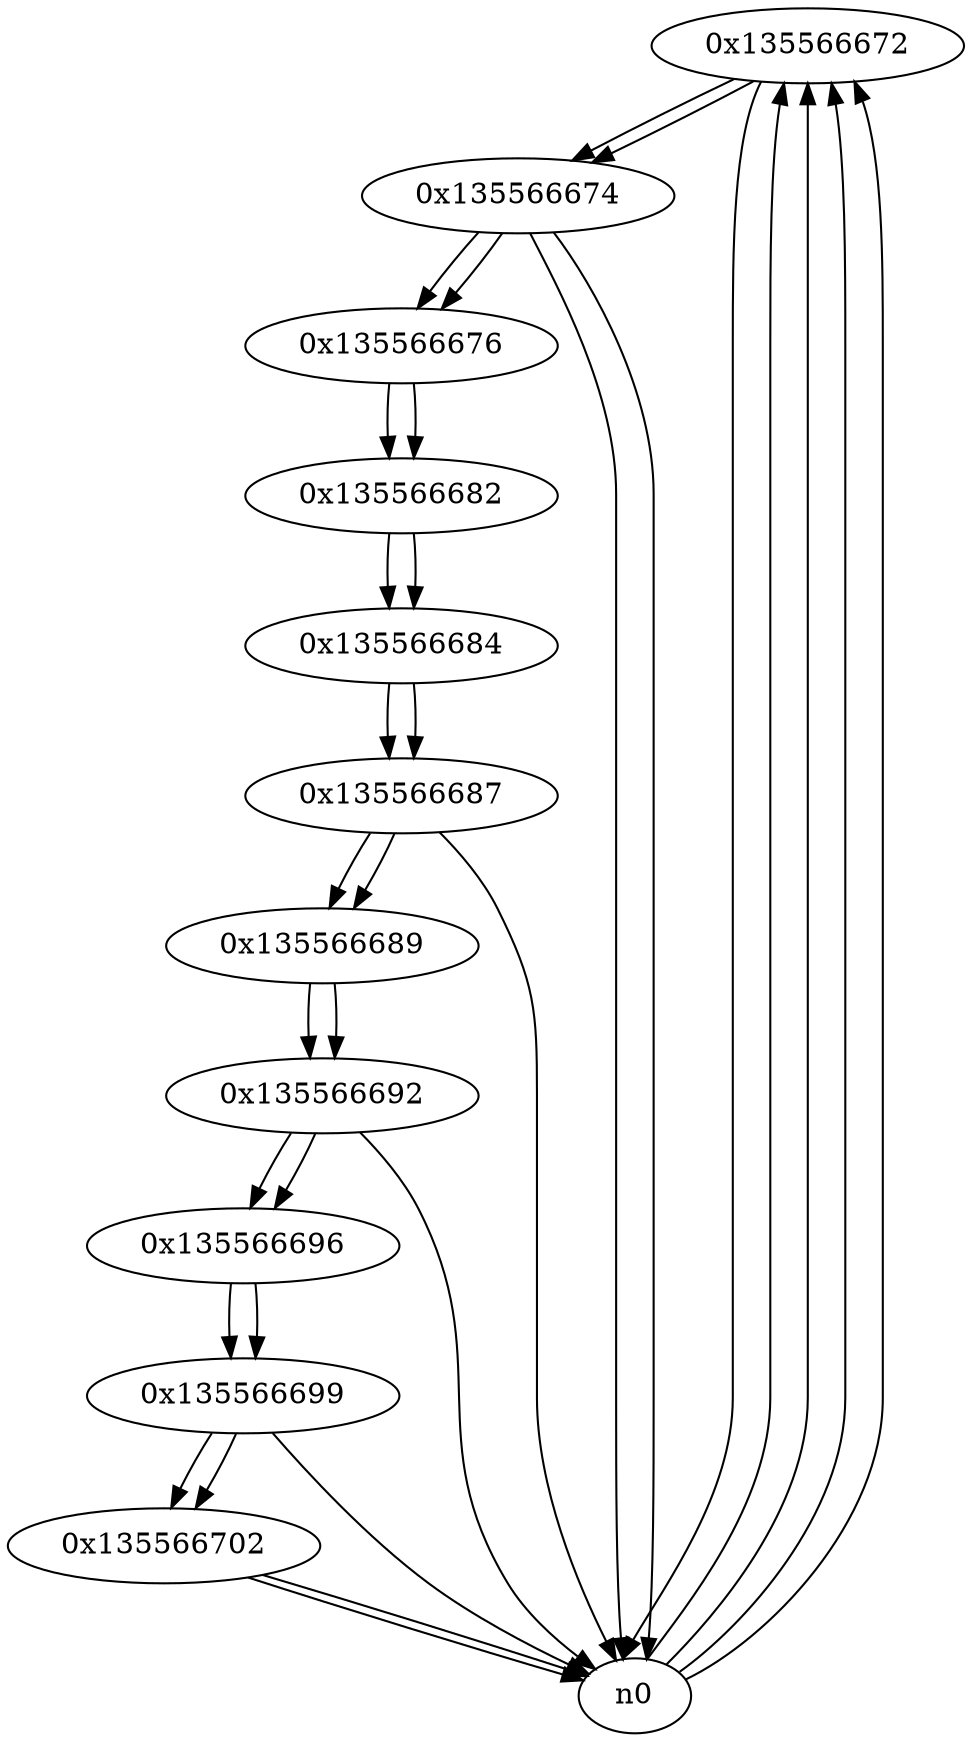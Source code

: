 digraph G{
/* nodes */
  n1 [label="0x135566672"]
  n2 [label="0x135566674"]
  n3 [label="0x135566676"]
  n4 [label="0x135566682"]
  n5 [label="0x135566684"]
  n6 [label="0x135566687"]
  n7 [label="0x135566689"]
  n8 [label="0x135566692"]
  n9 [label="0x135566696"]
  n10 [label="0x135566699"]
  n11 [label="0x135566702"]
/* edges */
n1 -> n2;
n1 -> n0;
n0 -> n1;
n0 -> n1;
n0 -> n1;
n0 -> n1;
n2 -> n0;
n2 -> n3;
n2 -> n0;
n1 -> n2;
n3 -> n4;
n2 -> n3;
n4 -> n5;
n3 -> n4;
n5 -> n6;
n4 -> n5;
n6 -> n7;
n6 -> n0;
n5 -> n6;
n7 -> n8;
n6 -> n7;
n8 -> n9;
n8 -> n0;
n7 -> n8;
n9 -> n10;
n8 -> n9;
n10 -> n11;
n10 -> n0;
n9 -> n10;
n11 -> n0;
n11 -> n0;
n10 -> n11;
}
